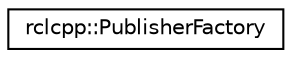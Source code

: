 digraph "Graphical Class Hierarchy"
{
  edge [fontname="Helvetica",fontsize="10",labelfontname="Helvetica",labelfontsize="10"];
  node [fontname="Helvetica",fontsize="10",shape=record];
  rankdir="LR";
  Node0 [label="rclcpp::PublisherFactory",height=0.2,width=0.4,color="black", fillcolor="white", style="filled",URL="$structrclcpp_1_1PublisherFactory.html",tooltip="Factory with functions used to create a MessageT specific PublisherT. "];
}
